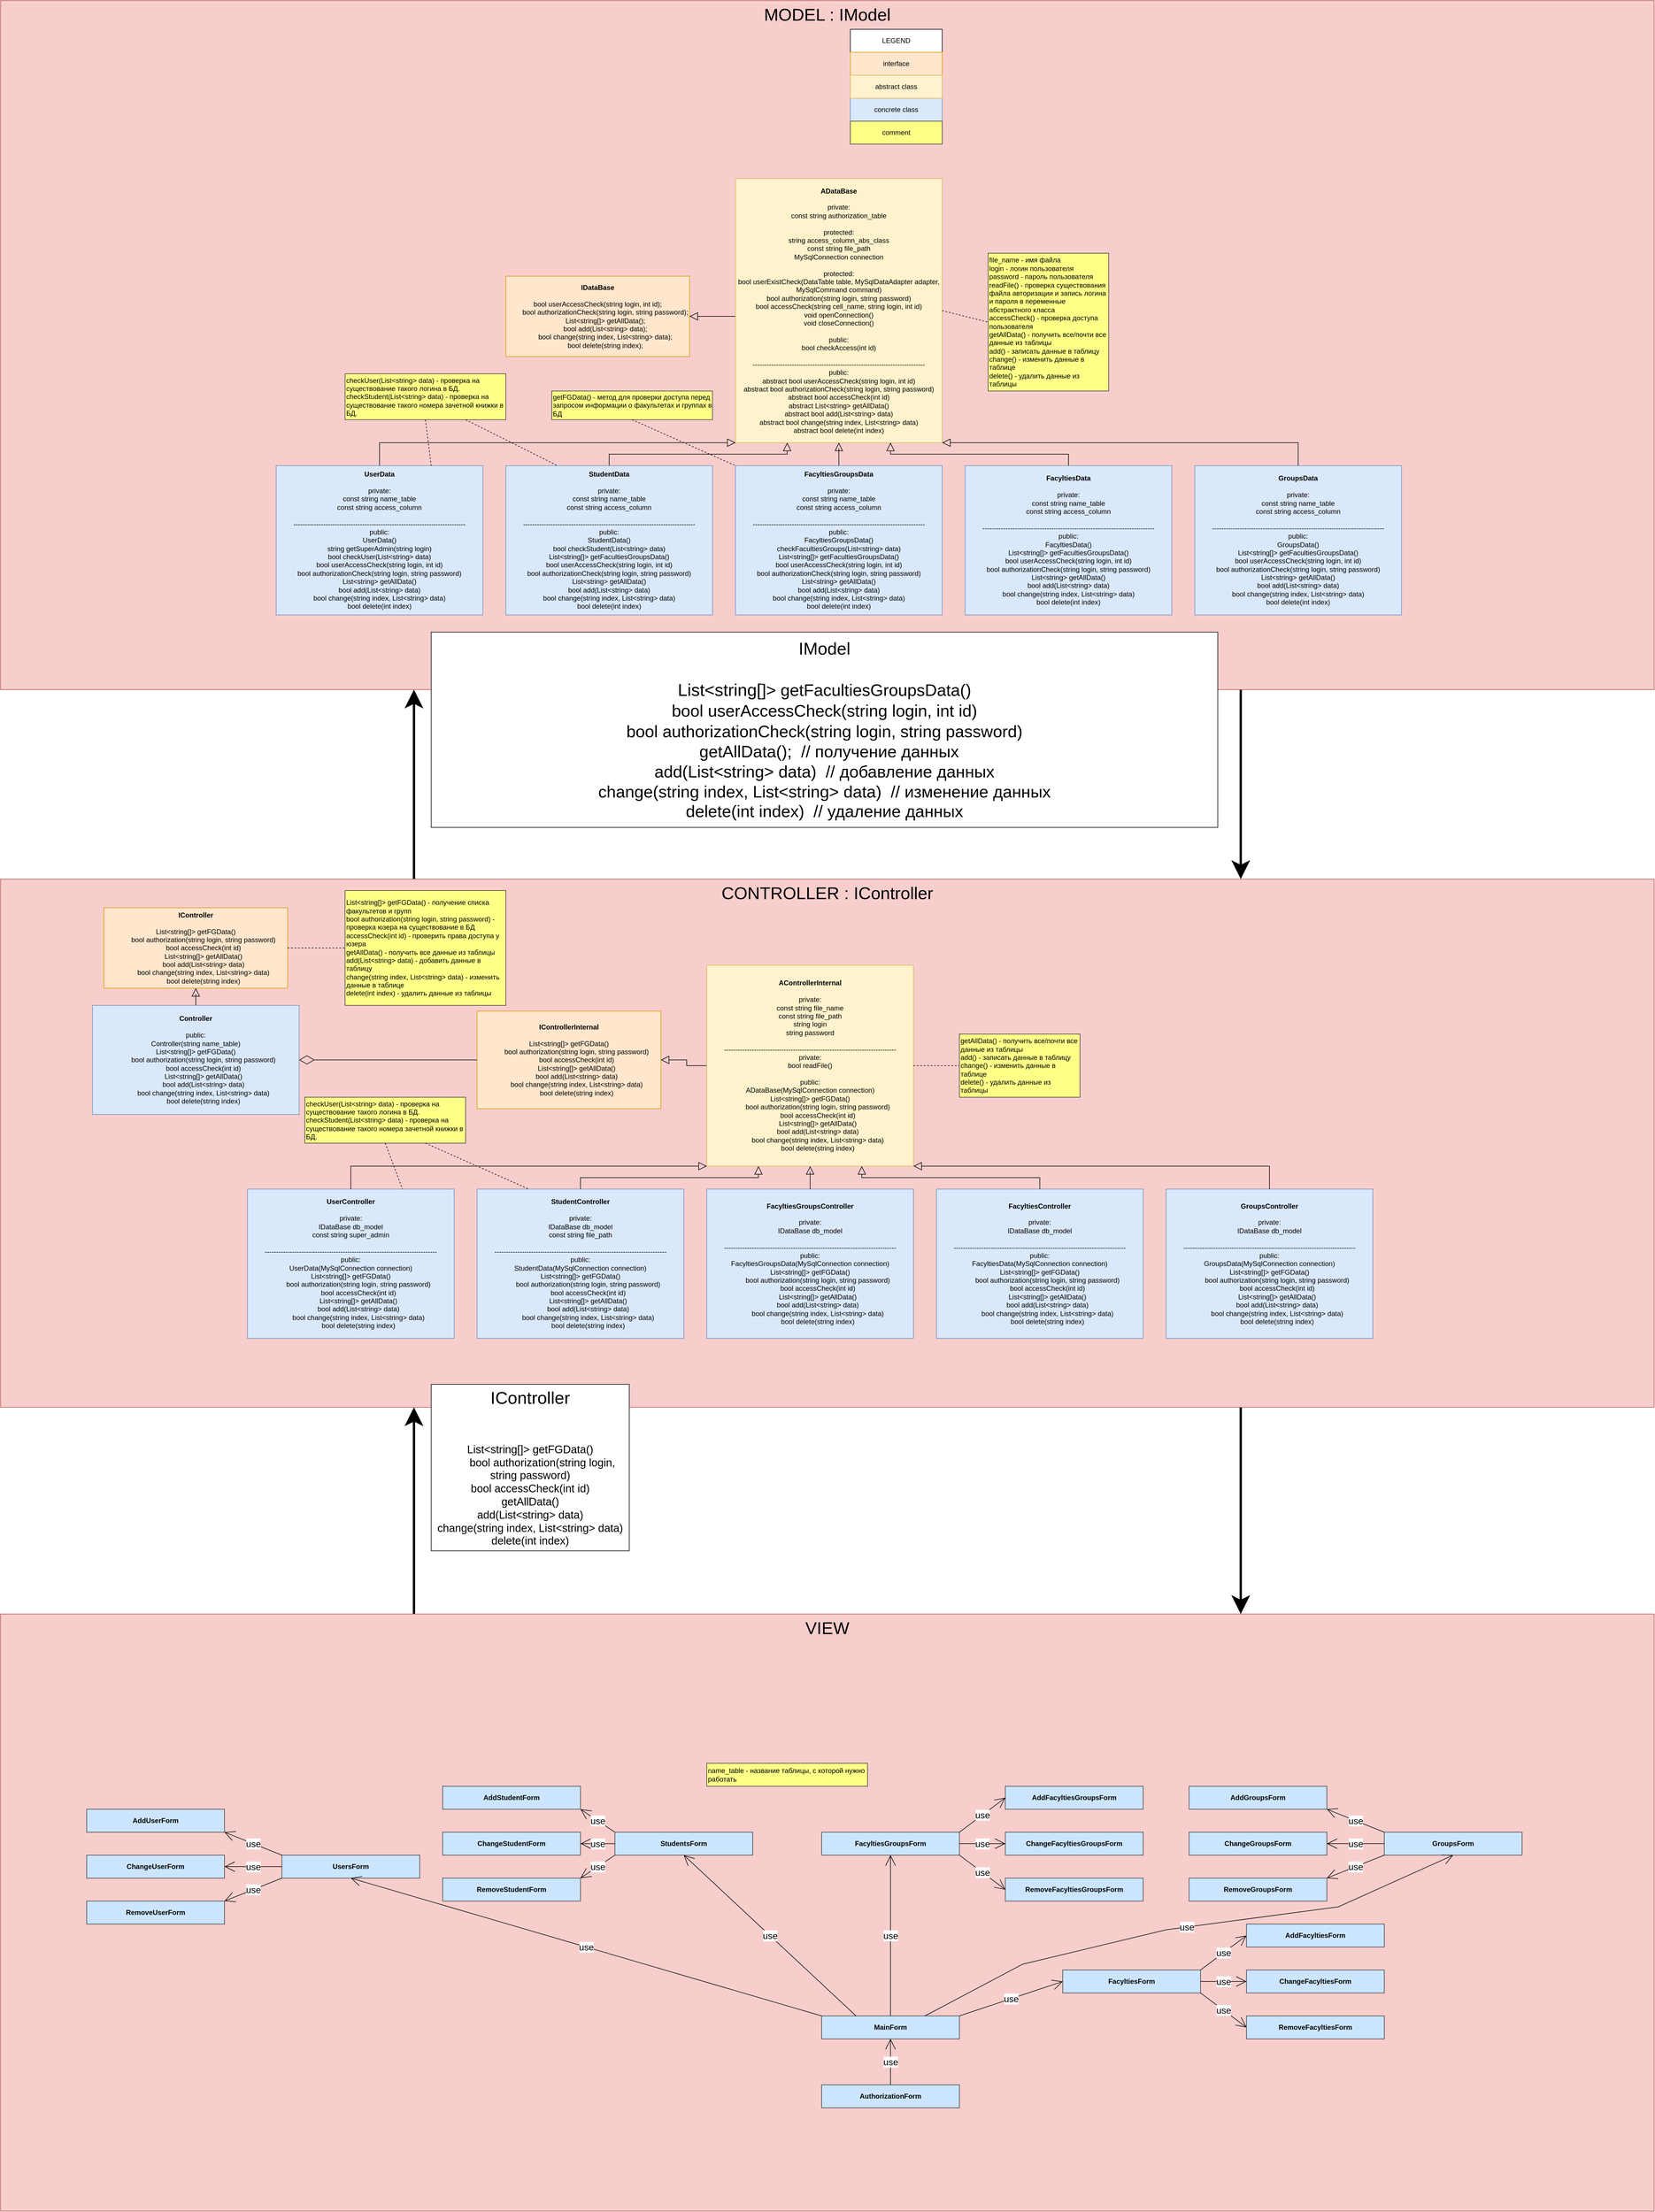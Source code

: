 <mxfile version="20.8.16" type="device"><diagram id="ocq9O8AzzAMIokA7cNoi" name="Страница 1"><mxGraphModel dx="7740" dy="5182" grid="1" gridSize="10" guides="1" tooltips="1" connect="1" arrows="1" fold="1" page="1" pageScale="1" pageWidth="827" pageHeight="1169" math="0" shadow="0"><root><mxCell id="0"/><mxCell id="1" parent="0"/><mxCell id="ER0At-6YWksPkvwWtmhH-6" style="edgeStyle=orthogonalEdgeStyle;rounded=0;orthogonalLoop=1;jettySize=auto;html=1;exitX=0.75;exitY=1;exitDx=0;exitDy=0;entryX=0.75;entryY=0;entryDx=0;entryDy=0;fontSize=30;strokeWidth=4;endSize=20;startSize=20;" parent="1" source="ER0At-6YWksPkvwWtmhH-3" target="ER0At-6YWksPkvwWtmhH-1" edge="1"><mxGeometry relative="1" as="geometry"/></mxCell><mxCell id="ER0At-6YWksPkvwWtmhH-7" value="" style="edgeStyle=orthogonalEdgeStyle;rounded=0;orthogonalLoop=1;jettySize=auto;html=1;exitX=0.25;exitY=0;exitDx=0;exitDy=0;entryX=0.25;entryY=1;entryDx=0;entryDy=0;fontSize=30;strokeWidth=4;endSize=20;startSize=20;" parent="1" source="ER0At-6YWksPkvwWtmhH-3" target="ER0At-6YWksPkvwWtmhH-2" edge="1"><mxGeometry relative="1" as="geometry"/></mxCell><mxCell id="ER0At-6YWksPkvwWtmhH-3" value="CONTROLLER : IController" style="rounded=0;whiteSpace=wrap;html=1;fillColor=#f8cecc;strokeColor=#b85450;align=center;verticalAlign=top;fontSize=30;" parent="1" vertex="1"><mxGeometry x="-680" y="1400" width="2880" height="920" as="geometry"/></mxCell><mxCell id="ER0At-6YWksPkvwWtmhH-10" style="edgeStyle=orthogonalEdgeStyle;rounded=0;orthogonalLoop=1;jettySize=auto;html=1;exitX=0.75;exitY=1;exitDx=0;exitDy=0;entryX=0.75;entryY=0;entryDx=0;entryDy=0;fontSize=30;strokeWidth=4;endSize=20;startSize=20;" parent="1" source="ER0At-6YWksPkvwWtmhH-2" target="ER0At-6YWksPkvwWtmhH-3" edge="1"><mxGeometry relative="1" as="geometry"/></mxCell><mxCell id="ER0At-6YWksPkvwWtmhH-2" value="MODEL : IModel" style="rounded=0;whiteSpace=wrap;html=1;fillColor=#f8cecc;strokeColor=#b85450;align=center;verticalAlign=top;fontSize=30;" parent="1" vertex="1"><mxGeometry x="-680" y="-130" width="2880" height="1200" as="geometry"/></mxCell><mxCell id="ER0At-6YWksPkvwWtmhH-5" style="edgeStyle=orthogonalEdgeStyle;rounded=0;orthogonalLoop=1;jettySize=auto;html=1;exitX=0.25;exitY=0;exitDx=0;exitDy=0;entryX=0.25;entryY=1;entryDx=0;entryDy=0;fontSize=30;strokeWidth=4;endSize=20;startSize=20;" parent="1" source="ER0At-6YWksPkvwWtmhH-1" target="ER0At-6YWksPkvwWtmhH-3" edge="1"><mxGeometry relative="1" as="geometry"/></mxCell><mxCell id="ER0At-6YWksPkvwWtmhH-1" value="VIEW" style="rounded=0;whiteSpace=wrap;html=1;fillColor=#f8cecc;strokeColor=#b85450;align=center;verticalAlign=top;fontSize=30;" parent="1" vertex="1"><mxGeometry x="-680" y="2680" width="2880" height="1040" as="geometry"/></mxCell><mxCell id="dLpiywQZlEZt39u8WM0D-4" value="concrete class" style="rounded=0;whiteSpace=wrap;html=1;fillColor=#dae8fc;strokeColor=#6c8ebf;" parent="1" vertex="1"><mxGeometry x="800" y="40" width="160" height="40" as="geometry"/></mxCell><mxCell id="dLpiywQZlEZt39u8WM0D-5" value="LEGEND" style="rounded=0;whiteSpace=wrap;html=1;" parent="1" vertex="1"><mxGeometry x="800" y="-80" width="160" height="40" as="geometry"/></mxCell><mxCell id="dLpiywQZlEZt39u8WM0D-6" value="comment" style="rounded=0;whiteSpace=wrap;html=1;fillColor=#ffff88;strokeColor=#36393d;" parent="1" vertex="1"><mxGeometry x="800" y="80" width="160" height="40" as="geometry"/></mxCell><mxCell id="dLpiywQZlEZt39u8WM0D-7" value="interface" style="rounded=0;whiteSpace=wrap;html=1;fillColor=#ffe6cc;strokeColor=#d79b00;" parent="1" vertex="1"><mxGeometry x="800" y="-40" width="160" height="40" as="geometry"/></mxCell><mxCell id="dLpiywQZlEZt39u8WM0D-8" value="&lt;b&gt;IDataBase&lt;/b&gt;&lt;br&gt;&lt;br style=&quot;border-color: var(--border-color);&quot;&gt;&lt;div&gt;bool userAccessCheck(string login, int id);&lt;/div&gt;&lt;div&gt;&amp;nbsp; &amp;nbsp; &amp;nbsp; &amp;nbsp; bool authorizationCheck(string login, string password);&lt;/div&gt;&lt;div&gt;&amp;nbsp; &amp;nbsp; &amp;nbsp; &amp;nbsp; List&amp;lt;string[]&amp;gt; getAllData();&lt;/div&gt;&lt;div&gt;&amp;nbsp; &amp;nbsp; &amp;nbsp; &amp;nbsp; bool add(List&amp;lt;string&amp;gt; data);&lt;/div&gt;&lt;div&gt;&amp;nbsp; &amp;nbsp; &amp;nbsp; &amp;nbsp; bool change(string index, List&amp;lt;string&amp;gt; data);&lt;/div&gt;&lt;div&gt;&amp;nbsp; &amp;nbsp; &amp;nbsp; &amp;nbsp; bool delete(string index);&lt;/div&gt;" style="rounded=0;whiteSpace=wrap;html=1;fillColor=#ffe6cc;strokeColor=#d79b00;" parent="1" vertex="1"><mxGeometry x="200" y="350" width="320" height="140" as="geometry"/></mxCell><mxCell id="dLpiywQZlEZt39u8WM0D-9" value="&lt;b&gt;UserData&lt;/b&gt;&lt;br&gt;&lt;br&gt;private:&lt;br&gt;const string name_table&lt;br&gt;const string access_column&lt;br&gt;&lt;br&gt;---------------------------------------------------------------------------&lt;br&gt;public:&lt;br&gt;UserData()&lt;br&gt;string getSuperAdmin(string login)&lt;br&gt;bool checkUser(List&amp;lt;string&amp;gt; data)&lt;br&gt;bool userAccessCheck(string login, int id)&lt;br style=&quot;border-color: var(--border-color);&quot;&gt;bool authorizationCheck(string login, string password)&lt;br style=&quot;border-color: var(--border-color);&quot;&gt;List&amp;lt;string&amp;gt; getAllData()&lt;br style=&quot;border-color: var(--border-color);&quot;&gt;bool add(List&amp;lt;string&amp;gt; data)&lt;br style=&quot;border-color: var(--border-color);&quot;&gt;bool change(string index, List&amp;lt;string&amp;gt; data)&lt;br style=&quot;border-color: var(--border-color);&quot;&gt;bool delete(int index)" style="rounded=0;whiteSpace=wrap;html=1;fillColor=#dae8fc;strokeColor=#6c8ebf;" parent="1" vertex="1"><mxGeometry x="-200" y="680" width="360" height="260" as="geometry"/></mxCell><mxCell id="dLpiywQZlEZt39u8WM0D-29" style="edgeStyle=orthogonalEdgeStyle;rounded=0;orthogonalLoop=1;jettySize=auto;html=1;entryX=1;entryY=0.5;entryDx=0;entryDy=0;strokeWidth=1;endArrow=block;endFill=0;endSize=12;" parent="1" source="dLpiywQZlEZt39u8WM0D-16" target="dLpiywQZlEZt39u8WM0D-8" edge="1"><mxGeometry relative="1" as="geometry"><Array as="points"><mxPoint x="560" y="420"/><mxPoint x="560" y="420"/></Array></mxGeometry></mxCell><mxCell id="dLpiywQZlEZt39u8WM0D-16" value="&lt;b&gt;ADataBase&lt;/b&gt;&lt;br style=&quot;border-color: var(--border-color);&quot;&gt;&lt;br&gt;private:&lt;br&gt;const string authorization_table&lt;br&gt;&lt;br style=&quot;border-color: var(--border-color);&quot;&gt;protected:&lt;br style=&quot;border-color: var(--border-color);&quot;&gt;string access_column_abs_class&lt;br&gt;const string file_path&lt;br style=&quot;border-color: var(--border-color);&quot;&gt;MySqlConnection connection&lt;br style=&quot;border-color: var(--border-color);&quot;&gt;&lt;br style=&quot;border-color: var(--border-color);&quot;&gt;protected:&lt;br&gt;bool userExistCheck(DataTable table, MySqlDataAdapter adapter, MySqlCommand command)&lt;br style=&quot;border-color: var(--border-color);&quot;&gt;bool authorization(string login, string password)&lt;br style=&quot;border-color: var(--border-color);&quot;&gt;bool accessCheck(string cell_name, string login, int id)&lt;br style=&quot;border-color: var(--border-color);&quot;&gt;void openConnection()&lt;br style=&quot;border-color: var(--border-color);&quot;&gt;void closeConnection()&lt;br&gt;&lt;br&gt;public:&lt;br style=&quot;border-color: var(--border-color);&quot;&gt;bool checkAccess(int id)&lt;br&gt;&lt;br&gt;---------------------------------------------------------------------------&lt;br&gt;public:&lt;br&gt;abstract bool userAccessCheck(string login, int id)&lt;br&gt;abstract bool authorizationCheck(string login, string password)&lt;br&gt;abstract&amp;nbsp;bool accessCheck(int id)&lt;br style=&quot;border-color: var(--border-color);&quot;&gt;abstract List&amp;lt;string&amp;gt; getAllData()&lt;br&gt;abstract&amp;nbsp;bool add(List&amp;lt;string&amp;gt; data)&lt;br style=&quot;border-color: var(--border-color);&quot;&gt;abstract&amp;nbsp;bool change(string index, List&amp;lt;string&amp;gt; data)&lt;br style=&quot;border-color: var(--border-color);&quot;&gt;abstract&amp;nbsp;bool delete(int index)" style="rounded=0;whiteSpace=wrap;html=1;fillColor=#fff2cc;strokeColor=#d6b656;" parent="1" vertex="1"><mxGeometry x="600" y="180" width="360" height="460" as="geometry"/></mxCell><mxCell id="dLpiywQZlEZt39u8WM0D-23" style="edgeStyle=orthogonalEdgeStyle;rounded=0;orthogonalLoop=1;jettySize=auto;html=1;entryX=0.25;entryY=1;entryDx=0;entryDy=0;strokeWidth=1;endArrow=block;endFill=0;endSize=12;" parent="1" source="dLpiywQZlEZt39u8WM0D-18" target="dLpiywQZlEZt39u8WM0D-16" edge="1"><mxGeometry relative="1" as="geometry"><Array as="points"><mxPoint x="380" y="660"/><mxPoint x="690" y="660"/></Array></mxGeometry></mxCell><mxCell id="dLpiywQZlEZt39u8WM0D-18" value="&lt;b&gt;StudentData&lt;/b&gt;&lt;br&gt;&lt;br&gt;private:&lt;br&gt;const&amp;nbsp;string name_table&lt;br&gt;const string access_column&lt;br&gt;&lt;br&gt;---------------------------------------------------------------------------&lt;br&gt;public:&lt;br&gt;StudentData()&lt;br&gt;bool checkStudent(List&amp;lt;string&amp;gt; data)&lt;br&gt;List&amp;lt;string[]&amp;gt; getFacultiesGroupsData()&lt;br&gt;bool userAccessCheck(string login, int id)&lt;br style=&quot;border-color: var(--border-color);&quot;&gt;bool authorizationCheck(string login, string password)&lt;br style=&quot;border-color: var(--border-color);&quot;&gt;List&amp;lt;string&amp;gt; getAllData()&lt;br style=&quot;border-color: var(--border-color);&quot;&gt;bool add(List&amp;lt;string&amp;gt; data)&lt;br style=&quot;border-color: var(--border-color);&quot;&gt;bool change(string index, List&amp;lt;string&amp;gt; data)&lt;br style=&quot;border-color: var(--border-color);&quot;&gt;bool delete(int index)" style="rounded=0;whiteSpace=wrap;html=1;fillColor=#dae8fc;strokeColor=#6c8ebf;" parent="1" vertex="1"><mxGeometry x="200" y="680" width="360" height="260" as="geometry"/></mxCell><mxCell id="dLpiywQZlEZt39u8WM0D-22" value="abstract class" style="rounded=0;whiteSpace=wrap;html=1;fillColor=#fff2cc;strokeColor=#d6b656;" parent="1" vertex="1"><mxGeometry x="800" width="160" height="40" as="geometry"/></mxCell><mxCell id="dLpiywQZlEZt39u8WM0D-24" value="&lt;b&gt;FacyltiesGroupsData&lt;/b&gt;&lt;br&gt;&lt;br&gt;private:&lt;br&gt;const&amp;nbsp;string name_table&lt;br&gt;const string access_column&lt;br&gt;&lt;br&gt;---------------------------------------------------------------------------&lt;br&gt;public:&lt;br&gt;&lt;span style=&quot;border-color: var(--border-color);&quot;&gt;FacyltiesGroups&lt;/span&gt;Data()&lt;br&gt;checkFacultiesGroups(List&amp;lt;string&amp;gt; data)&lt;br style=&quot;border-color: var(--border-color);&quot;&gt;List&amp;lt;string[]&amp;gt; getFacultiesGroupsData()&lt;br style=&quot;border-color: var(--border-color);&quot;&gt;bool userAccessCheck(string login, int id)&lt;br style=&quot;border-color: var(--border-color);&quot;&gt;bool authorizationCheck(string login, string password)&lt;br style=&quot;border-color: var(--border-color);&quot;&gt;List&amp;lt;string&amp;gt; getAllData()&lt;br style=&quot;border-color: var(--border-color);&quot;&gt;bool add(List&amp;lt;string&amp;gt; data)&lt;br style=&quot;border-color: var(--border-color);&quot;&gt;bool change(string index, List&amp;lt;string&amp;gt; data)&lt;br style=&quot;border-color: var(--border-color);&quot;&gt;bool delete(int index)" style="rounded=0;whiteSpace=wrap;html=1;fillColor=#dae8fc;strokeColor=#6c8ebf;" parent="1" vertex="1"><mxGeometry x="600" y="680" width="360" height="260" as="geometry"/></mxCell><mxCell id="dLpiywQZlEZt39u8WM0D-34" value="file_name - имя файла&lt;br&gt;login - логин пользователя&lt;br&gt;password - пароль пользователя&lt;br&gt;readFile() - проверка существования файла авторизации и запись логина и пароля в переменные абстрактного класса&lt;br&gt;accessCheck() - проверка доступа пользователя&lt;br&gt;getAllData() - получить все/почти все данные из таблицы&lt;br&gt;add() - записать данные в таблицу&lt;br&gt;change() - изменить данные в таблице&lt;br&gt;delete() - удалить данные из таблицы" style="rounded=0;whiteSpace=wrap;html=1;fillColor=#ffff88;strokeColor=#36393d;align=left;" parent="1" vertex="1"><mxGeometry x="1040" y="310" width="210" height="240" as="geometry"/></mxCell><mxCell id="dLpiywQZlEZt39u8WM0D-38" value="" style="endArrow=none;dashed=1;html=1;rounded=0;strokeWidth=1;endSize=12;entryX=0;entryY=0.5;entryDx=0;entryDy=0;exitX=1;exitY=0.5;exitDx=0;exitDy=0;" parent="1" source="dLpiywQZlEZt39u8WM0D-16" target="dLpiywQZlEZt39u8WM0D-34" edge="1"><mxGeometry width="50" height="50" relative="1" as="geometry"><mxPoint x="690" y="340" as="sourcePoint"/><mxPoint x="740" y="290" as="targetPoint"/></mxGeometry></mxCell><mxCell id="dLpiywQZlEZt39u8WM0D-39" value="&lt;span style=&quot;text-align: center;&quot;&gt;name_table - название таблицы, с которой нужно работать&lt;/span&gt;" style="rounded=0;whiteSpace=wrap;html=1;fillColor=#ffff88;strokeColor=#36393d;align=left;" parent="1" vertex="1"><mxGeometry x="550" y="2940" width="280" height="40" as="geometry"/></mxCell><mxCell id="dLpiywQZlEZt39u8WM0D-43" value="&lt;b&gt;AuthorizationForm&lt;/b&gt;" style="rounded=0;whiteSpace=wrap;html=1;fillColor=#cce5ff;strokeColor=#36393d;" parent="1" vertex="1"><mxGeometry x="750" y="3500" width="240" height="40" as="geometry"/></mxCell><mxCell id="dLpiywQZlEZt39u8WM0D-44" value="&lt;b&gt;StudentsForm&lt;/b&gt;" style="rounded=0;whiteSpace=wrap;html=1;fillColor=#cce5ff;strokeColor=#36393d;" parent="1" vertex="1"><mxGeometry x="390" y="3060" width="240" height="40" as="geometry"/></mxCell><mxCell id="dLpiywQZlEZt39u8WM0D-45" value="&lt;b&gt;AddStudentForm&lt;/b&gt;" style="rounded=0;whiteSpace=wrap;html=1;fillColor=#cce5ff;strokeColor=#36393d;" parent="1" vertex="1"><mxGeometry x="90" y="2980" width="240" height="40" as="geometry"/></mxCell><mxCell id="dLpiywQZlEZt39u8WM0D-46" value="&lt;b&gt;ChangeStudentForm&lt;/b&gt;" style="rounded=0;whiteSpace=wrap;html=1;fillColor=#cce5ff;strokeColor=#36393d;" parent="1" vertex="1"><mxGeometry x="90" y="3060" width="240" height="40" as="geometry"/></mxCell><mxCell id="dLpiywQZlEZt39u8WM0D-47" value="&lt;b&gt;RemoveStudentForm&lt;/b&gt;" style="rounded=0;whiteSpace=wrap;html=1;fillColor=#cce5ff;strokeColor=#36393d;" parent="1" vertex="1"><mxGeometry x="90" y="3140" width="240" height="40" as="geometry"/></mxCell><mxCell id="dLpiywQZlEZt39u8WM0D-56" value="&lt;b&gt;AddUserForm&lt;/b&gt;" style="rounded=0;whiteSpace=wrap;html=1;fillColor=#cce5ff;strokeColor=#36393d;" parent="1" vertex="1"><mxGeometry x="-530" y="3020" width="240" height="40" as="geometry"/></mxCell><mxCell id="dLpiywQZlEZt39u8WM0D-57" value="&lt;b&gt;ChangeUserForm&lt;/b&gt;" style="rounded=0;whiteSpace=wrap;html=1;fillColor=#cce5ff;strokeColor=#36393d;" parent="1" vertex="1"><mxGeometry x="-530" y="3100" width="240" height="40" as="geometry"/></mxCell><mxCell id="dLpiywQZlEZt39u8WM0D-58" value="&lt;b&gt;RemoveUserForm&lt;/b&gt;" style="rounded=0;whiteSpace=wrap;html=1;fillColor=#cce5ff;strokeColor=#36393d;" parent="1" vertex="1"><mxGeometry x="-530" y="3180" width="240" height="40" as="geometry"/></mxCell><mxCell id="dLpiywQZlEZt39u8WM0D-63" value="&lt;b&gt;AddFacyltiesGroupsForm&lt;/b&gt;" style="rounded=0;whiteSpace=wrap;html=1;fillColor=#cce5ff;strokeColor=#36393d;" parent="1" vertex="1"><mxGeometry x="1070" y="2980" width="240" height="40" as="geometry"/></mxCell><mxCell id="dLpiywQZlEZt39u8WM0D-64" value="&lt;b&gt;Change&lt;/b&gt;&lt;b style=&quot;border-color: var(--border-color);&quot;&gt;FacyltiesGroups&lt;/b&gt;&lt;b&gt;Form&lt;/b&gt;" style="rounded=0;whiteSpace=wrap;html=1;fillColor=#cce5ff;strokeColor=#36393d;" parent="1" vertex="1"><mxGeometry x="1070" y="3060" width="240" height="40" as="geometry"/></mxCell><mxCell id="dLpiywQZlEZt39u8WM0D-65" value="&lt;b&gt;Remove&lt;/b&gt;&lt;b style=&quot;border-color: var(--border-color);&quot;&gt;FacyltiesGroups&lt;/b&gt;&lt;b&gt;Form&lt;/b&gt;" style="rounded=0;whiteSpace=wrap;html=1;fillColor=#cce5ff;strokeColor=#36393d;" parent="1" vertex="1"><mxGeometry x="1070" y="3140" width="240" height="40" as="geometry"/></mxCell><mxCell id="Pfg1LIZ_p-JK7DMf9TVl-15" value="use" style="endArrow=open;endSize=16;endFill=0;html=1;rounded=0;exitX=0.5;exitY=0;exitDx=0;exitDy=0;entryX=0.5;entryY=1;entryDx=0;entryDy=0;fontSize=16;" parent="1" source="dLpiywQZlEZt39u8WM0D-43" target="rGvCEnaaATVUjTItlmBt-1" edge="1"><mxGeometry width="160" relative="1" as="geometry"><mxPoint x="190" y="2790" as="sourcePoint"/><mxPoint x="350" y="2790" as="targetPoint"/></mxGeometry></mxCell><mxCell id="Pfg1LIZ_p-JK7DMf9TVl-22" value="use" style="endArrow=open;endSize=16;endFill=0;html=1;rounded=0;entryX=1;entryY=0.5;entryDx=0;entryDy=0;fontSize=16;exitX=0;exitY=0.5;exitDx=0;exitDy=0;" parent="1" source="dLpiywQZlEZt39u8WM0D-44" target="dLpiywQZlEZt39u8WM0D-46" edge="1"><mxGeometry width="160" relative="1" as="geometry"><mxPoint x="350" y="3060" as="sourcePoint"/><mxPoint x="230" y="2810" as="targetPoint"/></mxGeometry></mxCell><mxCell id="Pfg1LIZ_p-JK7DMf9TVl-24" value="use" style="endArrow=open;endSize=16;endFill=0;html=1;rounded=0;entryX=1;entryY=0;entryDx=0;entryDy=0;fontSize=16;exitX=0;exitY=1;exitDx=0;exitDy=0;" parent="1" source="dLpiywQZlEZt39u8WM0D-44" target="dLpiywQZlEZt39u8WM0D-47" edge="1"><mxGeometry width="160" relative="1" as="geometry"><mxPoint x="400" y="3140" as="sourcePoint"/><mxPoint x="700" y="2790" as="targetPoint"/></mxGeometry></mxCell><mxCell id="4uRdyTs5se6w1f8D1EsU-1" value="&lt;b&gt;UsersForm&lt;/b&gt;" style="rounded=0;whiteSpace=wrap;html=1;fillColor=#cce5ff;strokeColor=#36393d;" parent="1" vertex="1"><mxGeometry x="-190" y="3100" width="240" height="40" as="geometry"/></mxCell><mxCell id="rGvCEnaaATVUjTItlmBt-1" value="&lt;b&gt;MainForm&lt;/b&gt;" style="rounded=0;whiteSpace=wrap;html=1;fillColor=#cce5ff;strokeColor=#36393d;" parent="1" vertex="1"><mxGeometry x="750" y="3380" width="240" height="40" as="geometry"/></mxCell><mxCell id="rGvCEnaaATVUjTItlmBt-2" value="use" style="endArrow=open;endSize=16;endFill=0;html=1;rounded=0;fontSize=16;entryX=1;entryY=1;entryDx=0;entryDy=0;exitX=0;exitY=0;exitDx=0;exitDy=0;" parent="1" source="dLpiywQZlEZt39u8WM0D-44" target="dLpiywQZlEZt39u8WM0D-45" edge="1"><mxGeometry width="160" relative="1" as="geometry"><mxPoint x="420" y="2990" as="sourcePoint"/><mxPoint x="340" y="2810" as="targetPoint"/></mxGeometry></mxCell><mxCell id="rGvCEnaaATVUjTItlmBt-3" value="use" style="endArrow=open;endSize=16;endFill=0;html=1;rounded=0;exitX=0.25;exitY=0;exitDx=0;exitDy=0;entryX=0.5;entryY=1;entryDx=0;entryDy=0;fontSize=16;" parent="1" source="rGvCEnaaATVUjTItlmBt-1" target="dLpiywQZlEZt39u8WM0D-44" edge="1"><mxGeometry width="160" relative="1" as="geometry"><mxPoint x="820" y="3230" as="sourcePoint"/><mxPoint x="820" y="3110" as="targetPoint"/><mxPoint as="offset"/></mxGeometry></mxCell><mxCell id="rGvCEnaaATVUjTItlmBt-8" value="&lt;b&gt;FacyltiesGroupsForm&lt;/b&gt;" style="rounded=0;whiteSpace=wrap;html=1;fillColor=#cce5ff;strokeColor=#36393d;" parent="1" vertex="1"><mxGeometry x="750" y="3060" width="240" height="40" as="geometry"/></mxCell><mxCell id="rGvCEnaaATVUjTItlmBt-9" value="use" style="endArrow=open;endSize=16;endFill=0;html=1;rounded=0;exitX=1;exitY=1;exitDx=0;exitDy=0;fontSize=16;entryX=0;entryY=0.5;entryDx=0;entryDy=0;" parent="1" source="rGvCEnaaATVUjTItlmBt-8" target="dLpiywQZlEZt39u8WM0D-65" edge="1"><mxGeometry width="160" relative="1" as="geometry"><mxPoint x="780" y="3150" as="sourcePoint"/><mxPoint x="1040" y="3110" as="targetPoint"/></mxGeometry></mxCell><mxCell id="rGvCEnaaATVUjTItlmBt-10" value="use" style="endArrow=open;endSize=16;endFill=0;html=1;rounded=0;exitX=1;exitY=0.5;exitDx=0;exitDy=0;fontSize=16;entryX=0;entryY=0.5;entryDx=0;entryDy=0;" parent="1" source="rGvCEnaaATVUjTItlmBt-8" target="dLpiywQZlEZt39u8WM0D-64" edge="1"><mxGeometry width="160" relative="1" as="geometry"><mxPoint x="790" y="3160" as="sourcePoint"/><mxPoint x="1030" y="3050" as="targetPoint"/></mxGeometry></mxCell><mxCell id="rGvCEnaaATVUjTItlmBt-11" value="use" style="endArrow=open;endSize=16;endFill=0;html=1;rounded=0;exitX=1;exitY=0;exitDx=0;exitDy=0;fontSize=16;entryX=0;entryY=0.5;entryDx=0;entryDy=0;" parent="1" source="rGvCEnaaATVUjTItlmBt-8" target="dLpiywQZlEZt39u8WM0D-63" edge="1"><mxGeometry width="160" relative="1" as="geometry"><mxPoint x="800" y="3170" as="sourcePoint"/><mxPoint x="980" y="3000" as="targetPoint"/></mxGeometry></mxCell><mxCell id="rGvCEnaaATVUjTItlmBt-14" value="use" style="endArrow=open;endSize=16;endFill=0;html=1;rounded=0;exitX=0;exitY=0;exitDx=0;exitDy=0;entryX=0.5;entryY=1;entryDx=0;entryDy=0;fontSize=16;" parent="1" source="rGvCEnaaATVUjTItlmBt-1" target="4uRdyTs5se6w1f8D1EsU-1" edge="1"><mxGeometry width="160" relative="1" as="geometry"><mxPoint x="880" y="3390" as="sourcePoint"/><mxPoint x="880" y="3110" as="targetPoint"/></mxGeometry></mxCell><mxCell id="rGvCEnaaATVUjTItlmBt-15" value="use" style="endArrow=open;endSize=16;endFill=0;html=1;rounded=0;fontSize=16;entryX=1;entryY=1;entryDx=0;entryDy=0;exitX=0;exitY=0;exitDx=0;exitDy=0;" parent="1" source="4uRdyTs5se6w1f8D1EsU-1" target="dLpiywQZlEZt39u8WM0D-56" edge="1"><mxGeometry width="160" relative="1" as="geometry"><mxPoint x="-220" y="3040" as="sourcePoint"/><mxPoint x="100" y="2810" as="targetPoint"/></mxGeometry></mxCell><mxCell id="rGvCEnaaATVUjTItlmBt-16" value="use" style="endArrow=open;endSize=16;endFill=0;html=1;rounded=0;fontSize=16;entryX=1;entryY=0.5;entryDx=0;entryDy=0;exitX=0;exitY=0.5;exitDx=0;exitDy=0;" parent="1" source="4uRdyTs5se6w1f8D1EsU-1" target="dLpiywQZlEZt39u8WM0D-57" edge="1"><mxGeometry width="160" relative="1" as="geometry"><mxPoint x="-250" y="3100" as="sourcePoint"/><mxPoint x="110" y="2820" as="targetPoint"/></mxGeometry></mxCell><mxCell id="rGvCEnaaATVUjTItlmBt-17" value="use" style="endArrow=open;endSize=16;endFill=0;html=1;rounded=0;fontSize=16;entryX=1;entryY=0;entryDx=0;entryDy=0;exitX=0;exitY=1;exitDx=0;exitDy=0;" parent="1" source="4uRdyTs5se6w1f8D1EsU-1" target="dLpiywQZlEZt39u8WM0D-58" edge="1"><mxGeometry width="160" relative="1" as="geometry"><mxPoint x="-200" y="3180" as="sourcePoint"/><mxPoint x="120" y="2830" as="targetPoint"/></mxGeometry></mxCell><mxCell id="osTgi7u16QbhaeQsvBvb-1" value="&lt;b&gt;FacyltiesData&lt;/b&gt;&lt;br&gt;&lt;br&gt;private:&lt;br&gt;const&amp;nbsp;string name_table&lt;br&gt;const string access_column&lt;br&gt;&lt;br&gt;---------------------------------------------------------------------------&lt;br&gt;public:&lt;br&gt;&lt;span style=&quot;border-color: var(--border-color);&quot;&gt;Facylties&lt;/span&gt;Data()&lt;br style=&quot;border-color: var(--border-color);&quot;&gt;List&amp;lt;string[]&amp;gt; getFacultiesGroupsData()&lt;br style=&quot;border-color: var(--border-color);&quot;&gt;bool userAccessCheck(string login, int id)&lt;br style=&quot;border-color: var(--border-color);&quot;&gt;bool authorizationCheck(string login, string password)&lt;br style=&quot;border-color: var(--border-color);&quot;&gt;List&amp;lt;string&amp;gt; getAllData()&lt;br style=&quot;border-color: var(--border-color);&quot;&gt;bool add(List&amp;lt;string&amp;gt; data)&lt;br style=&quot;border-color: var(--border-color);&quot;&gt;bool change(string index, List&amp;lt;string&amp;gt; data)&lt;br style=&quot;border-color: var(--border-color);&quot;&gt;bool delete(int index)" style="rounded=0;whiteSpace=wrap;html=1;fillColor=#dae8fc;strokeColor=#6c8ebf;" parent="1" vertex="1"><mxGeometry x="1000" y="680" width="360" height="260" as="geometry"/></mxCell><mxCell id="osTgi7u16QbhaeQsvBvb-2" value="&lt;b&gt;GroupsData&lt;/b&gt;&lt;br&gt;&lt;br&gt;private:&lt;br&gt;const&amp;nbsp;string name_table&lt;br&gt;const string access_column&lt;br&gt;&lt;br&gt;---------------------------------------------------------------------------&lt;br&gt;public:&lt;br&gt;&lt;span style=&quot;border-color: var(--border-color);&quot;&gt;Groups&lt;/span&gt;Data()&lt;br&gt;List&amp;lt;string[]&amp;gt; getFacultiesGroupsData()&lt;br style=&quot;border-color: var(--border-color);&quot;&gt;bool userAccessCheck(string login, int id)&lt;br style=&quot;border-color: var(--border-color);&quot;&gt;bool authorizationCheck(string login, string password)&lt;br style=&quot;border-color: var(--border-color);&quot;&gt;List&amp;lt;string&amp;gt; getAllData()&lt;br style=&quot;border-color: var(--border-color);&quot;&gt;bool add(List&amp;lt;string&amp;gt; data)&lt;br style=&quot;border-color: var(--border-color);&quot;&gt;bool change(string index, List&amp;lt;string&amp;gt; data)&lt;br style=&quot;border-color: var(--border-color);&quot;&gt;bool delete(int index)" style="rounded=0;whiteSpace=wrap;html=1;fillColor=#dae8fc;strokeColor=#6c8ebf;" parent="1" vertex="1"><mxGeometry x="1400" y="680" width="360" height="260" as="geometry"/></mxCell><mxCell id="osTgi7u16QbhaeQsvBvb-4" style="edgeStyle=orthogonalEdgeStyle;rounded=0;orthogonalLoop=1;jettySize=auto;html=1;strokeWidth=1;endArrow=block;endFill=0;endSize=12;exitX=0.5;exitY=0;exitDx=0;exitDy=0;entryX=0;entryY=1;entryDx=0;entryDy=0;" parent="1" source="dLpiywQZlEZt39u8WM0D-9" target="dLpiywQZlEZt39u8WM0D-16" edge="1"><mxGeometry relative="1" as="geometry"><mxPoint y="640" as="sourcePoint"/><mxPoint x="700" y="670" as="targetPoint"/><Array as="points"><mxPoint x="-20" y="640"/></Array></mxGeometry></mxCell><mxCell id="osTgi7u16QbhaeQsvBvb-7" style="edgeStyle=orthogonalEdgeStyle;rounded=0;orthogonalLoop=1;jettySize=auto;html=1;entryX=0.5;entryY=1;entryDx=0;entryDy=0;strokeWidth=1;endArrow=block;endFill=0;endSize=12;exitX=0.5;exitY=0;exitDx=0;exitDy=0;" parent="1" source="dLpiywQZlEZt39u8WM0D-24" target="dLpiywQZlEZt39u8WM0D-16" edge="1"><mxGeometry relative="1" as="geometry"><Array as="points"><mxPoint x="780" y="650"/><mxPoint x="780" y="650"/></Array><mxPoint x="823.88" y="669.6" as="sourcePoint"/><mxPoint x="920.0" y="630.0" as="targetPoint"/></mxGeometry></mxCell><mxCell id="osTgi7u16QbhaeQsvBvb-9" value="use" style="endArrow=open;endSize=16;endFill=0;html=1;rounded=0;exitX=0.5;exitY=0;exitDx=0;exitDy=0;entryX=0.5;entryY=1;entryDx=0;entryDy=0;fontSize=16;" parent="1" source="rGvCEnaaATVUjTItlmBt-1" target="rGvCEnaaATVUjTItlmBt-8" edge="1"><mxGeometry width="160" relative="1" as="geometry"><mxPoint x="1150" y="3410" as="sourcePoint"/><mxPoint x="910" y="3090" as="targetPoint"/><mxPoint as="offset"/></mxGeometry></mxCell><mxCell id="osTgi7u16QbhaeQsvBvb-12" value="&lt;b&gt;AddFacyltiesForm&lt;/b&gt;" style="rounded=0;whiteSpace=wrap;html=1;fillColor=#cce5ff;strokeColor=#36393d;" parent="1" vertex="1"><mxGeometry x="1490" y="3220" width="240" height="40" as="geometry"/></mxCell><mxCell id="osTgi7u16QbhaeQsvBvb-13" value="&lt;b&gt;Change&lt;/b&gt;&lt;b style=&quot;border-color: var(--border-color);&quot;&gt;Facylties&lt;/b&gt;&lt;b&gt;Form&lt;/b&gt;" style="rounded=0;whiteSpace=wrap;html=1;fillColor=#cce5ff;strokeColor=#36393d;" parent="1" vertex="1"><mxGeometry x="1490" y="3300" width="240" height="40" as="geometry"/></mxCell><mxCell id="osTgi7u16QbhaeQsvBvb-14" value="&lt;b&gt;Remove&lt;/b&gt;&lt;b style=&quot;border-color: var(--border-color);&quot;&gt;Facylties&lt;/b&gt;&lt;b&gt;Form&lt;/b&gt;" style="rounded=0;whiteSpace=wrap;html=1;fillColor=#cce5ff;strokeColor=#36393d;" parent="1" vertex="1"><mxGeometry x="1490" y="3380" width="240" height="40" as="geometry"/></mxCell><mxCell id="osTgi7u16QbhaeQsvBvb-15" value="&lt;b&gt;FacyltiesForm&lt;/b&gt;" style="rounded=0;whiteSpace=wrap;html=1;fillColor=#cce5ff;strokeColor=#36393d;" parent="1" vertex="1"><mxGeometry x="1170" y="3300" width="240" height="40" as="geometry"/></mxCell><mxCell id="osTgi7u16QbhaeQsvBvb-16" value="use" style="endArrow=open;endSize=16;endFill=0;html=1;rounded=0;exitX=1;exitY=1;exitDx=0;exitDy=0;fontSize=16;entryX=0;entryY=0.5;entryDx=0;entryDy=0;" parent="1" source="osTgi7u16QbhaeQsvBvb-15" target="osTgi7u16QbhaeQsvBvb-14" edge="1"><mxGeometry width="160" relative="1" as="geometry"><mxPoint x="1200" y="3390" as="sourcePoint"/><mxPoint x="1390" y="3380" as="targetPoint"/></mxGeometry></mxCell><mxCell id="osTgi7u16QbhaeQsvBvb-17" value="use" style="endArrow=open;endSize=16;endFill=0;html=1;rounded=0;exitX=1;exitY=0.5;exitDx=0;exitDy=0;fontSize=16;entryX=0;entryY=0.5;entryDx=0;entryDy=0;" parent="1" source="osTgi7u16QbhaeQsvBvb-15" target="osTgi7u16QbhaeQsvBvb-13" edge="1"><mxGeometry width="160" relative="1" as="geometry"><mxPoint x="1210" y="3400" as="sourcePoint"/><mxPoint x="1460" y="3280" as="targetPoint"/></mxGeometry></mxCell><mxCell id="osTgi7u16QbhaeQsvBvb-18" value="use" style="endArrow=open;endSize=16;endFill=0;html=1;rounded=0;exitX=1;exitY=0;exitDx=0;exitDy=0;fontSize=16;entryX=0;entryY=0.5;entryDx=0;entryDy=0;" parent="1" source="osTgi7u16QbhaeQsvBvb-15" target="osTgi7u16QbhaeQsvBvb-12" edge="1"><mxGeometry width="160" relative="1" as="geometry"><mxPoint x="1220" y="3410" as="sourcePoint"/><mxPoint x="1390" y="3270" as="targetPoint"/></mxGeometry></mxCell><mxCell id="osTgi7u16QbhaeQsvBvb-19" value="use" style="endArrow=open;endSize=16;endFill=0;html=1;rounded=0;exitX=1;exitY=0;exitDx=0;exitDy=0;entryX=0;entryY=0.5;entryDx=0;entryDy=0;fontSize=16;" parent="1" source="rGvCEnaaATVUjTItlmBt-1" target="osTgi7u16QbhaeQsvBvb-15" edge="1"><mxGeometry width="160" relative="1" as="geometry"><mxPoint x="940" y="3390" as="sourcePoint"/><mxPoint x="880" y="3110" as="targetPoint"/><mxPoint as="offset"/></mxGeometry></mxCell><mxCell id="osTgi7u16QbhaeQsvBvb-22" value="&lt;b&gt;AddGroupsForm&lt;/b&gt;" style="rounded=0;whiteSpace=wrap;html=1;fillColor=#cce5ff;strokeColor=#36393d;" parent="1" vertex="1"><mxGeometry x="1390" y="2980" width="240" height="40" as="geometry"/></mxCell><mxCell id="osTgi7u16QbhaeQsvBvb-23" value="&lt;b&gt;Change&lt;/b&gt;&lt;b style=&quot;border-color: var(--border-color);&quot;&gt;Groups&lt;/b&gt;&lt;b&gt;Form&lt;/b&gt;" style="rounded=0;whiteSpace=wrap;html=1;fillColor=#cce5ff;strokeColor=#36393d;" parent="1" vertex="1"><mxGeometry x="1390" y="3060" width="240" height="40" as="geometry"/></mxCell><mxCell id="osTgi7u16QbhaeQsvBvb-24" value="&lt;b&gt;Remove&lt;/b&gt;&lt;b style=&quot;border-color: var(--border-color);&quot;&gt;Groups&lt;/b&gt;&lt;b&gt;Form&lt;/b&gt;" style="rounded=0;whiteSpace=wrap;html=1;fillColor=#cce5ff;strokeColor=#36393d;" parent="1" vertex="1"><mxGeometry x="1390" y="3140" width="240" height="40" as="geometry"/></mxCell><mxCell id="osTgi7u16QbhaeQsvBvb-25" value="&lt;b style=&quot;border-color: var(--border-color);&quot;&gt;GroupsForm&lt;/b&gt;" style="rounded=0;whiteSpace=wrap;html=1;fillColor=#cce5ff;strokeColor=#36393d;" parent="1" vertex="1"><mxGeometry x="1730" y="3060" width="240" height="40" as="geometry"/></mxCell><mxCell id="osTgi7u16QbhaeQsvBvb-26" value="use" style="endArrow=open;endSize=16;endFill=0;html=1;rounded=0;fontSize=16;entryX=1;entryY=1;entryDx=0;entryDy=0;exitX=0;exitY=0;exitDx=0;exitDy=0;" parent="1" source="osTgi7u16QbhaeQsvBvb-25" target="osTgi7u16QbhaeQsvBvb-22" edge="1"><mxGeometry x="0.003" width="160" relative="1" as="geometry"><mxPoint x="1680" y="3000" as="sourcePoint"/><mxPoint x="2020" y="2770" as="targetPoint"/><mxPoint as="offset"/></mxGeometry></mxCell><mxCell id="osTgi7u16QbhaeQsvBvb-27" value="use" style="endArrow=open;endSize=16;endFill=0;html=1;rounded=0;fontSize=16;entryX=1;entryY=0.5;entryDx=0;entryDy=0;exitX=0;exitY=0.5;exitDx=0;exitDy=0;" parent="1" source="osTgi7u16QbhaeQsvBvb-25" target="osTgi7u16QbhaeQsvBvb-23" edge="1"><mxGeometry width="160" relative="1" as="geometry"><mxPoint x="1650" y="3050" as="sourcePoint"/><mxPoint x="2030" y="2780" as="targetPoint"/></mxGeometry></mxCell><mxCell id="osTgi7u16QbhaeQsvBvb-28" value="use" style="endArrow=open;endSize=16;endFill=0;html=1;rounded=0;fontSize=16;entryX=1;entryY=0;entryDx=0;entryDy=0;exitX=0;exitY=1;exitDx=0;exitDy=0;" parent="1" source="osTgi7u16QbhaeQsvBvb-25" target="osTgi7u16QbhaeQsvBvb-24" edge="1"><mxGeometry width="160" relative="1" as="geometry"><mxPoint x="1640" y="3120" as="sourcePoint"/><mxPoint x="2040" y="2790" as="targetPoint"/></mxGeometry></mxCell><mxCell id="osTgi7u16QbhaeQsvBvb-29" value="use" style="endArrow=open;endSize=16;endFill=0;html=1;rounded=0;exitX=0.75;exitY=0;exitDx=0;exitDy=0;entryX=0.5;entryY=1;entryDx=0;entryDy=0;fontSize=16;" parent="1" source="rGvCEnaaATVUjTItlmBt-1" target="osTgi7u16QbhaeQsvBvb-25" edge="1"><mxGeometry width="160" relative="1" as="geometry"><mxPoint x="1000" y="3390" as="sourcePoint"/><mxPoint x="1180" y="3330" as="targetPoint"/><mxPoint as="offset"/><Array as="points"><mxPoint x="1100" y="3290"/><mxPoint x="1350" y="3230"/><mxPoint x="1650" y="3190"/></Array></mxGeometry></mxCell><mxCell id="osTgi7u16QbhaeQsvBvb-31" style="edgeStyle=orthogonalEdgeStyle;rounded=0;orthogonalLoop=1;jettySize=auto;html=1;entryX=0.75;entryY=1;entryDx=0;entryDy=0;strokeWidth=1;endArrow=block;endFill=0;endSize=12;exitX=0.5;exitY=0;exitDx=0;exitDy=0;" parent="1" source="osTgi7u16QbhaeQsvBvb-1" target="dLpiywQZlEZt39u8WM0D-16" edge="1"><mxGeometry relative="1" as="geometry"><Array as="points"><mxPoint x="1180" y="660"/><mxPoint x="870" y="660"/></Array><mxPoint x="1070" y="610" as="sourcePoint"/><mxPoint x="1070" y="570" as="targetPoint"/></mxGeometry></mxCell><mxCell id="osTgi7u16QbhaeQsvBvb-32" style="edgeStyle=orthogonalEdgeStyle;rounded=0;orthogonalLoop=1;jettySize=auto;html=1;entryX=1;entryY=1;entryDx=0;entryDy=0;strokeWidth=1;endArrow=block;endFill=0;endSize=12;exitX=0.5;exitY=0;exitDx=0;exitDy=0;" parent="1" source="osTgi7u16QbhaeQsvBvb-2" target="dLpiywQZlEZt39u8WM0D-16" edge="1"><mxGeometry relative="1" as="geometry"><Array as="points"><mxPoint x="1580" y="640"/></Array><mxPoint x="1570" y="650" as="sourcePoint"/><mxPoint x="1080" y="580" as="targetPoint"/></mxGeometry></mxCell><mxCell id="osTgi7u16QbhaeQsvBvb-33" value="getFGData() -&amp;nbsp;метод для проверки доступа перед запросом информации о факультетах и группах в БД" style="rounded=0;whiteSpace=wrap;html=1;fillColor=#ffff88;strokeColor=#36393d;align=left;" parent="1" vertex="1"><mxGeometry x="280" y="550" width="280" height="50" as="geometry"/></mxCell><mxCell id="osTgi7u16QbhaeQsvBvb-36" value="" style="endArrow=none;dashed=1;html=1;rounded=0;exitX=0.5;exitY=1;exitDx=0;exitDy=0;entryX=0;entryY=0;entryDx=0;entryDy=0;" parent="1" source="osTgi7u16QbhaeQsvBvb-33" target="dLpiywQZlEZt39u8WM0D-24" edge="1"><mxGeometry width="50" height="50" relative="1" as="geometry"><mxPoint x="370" y="585" as="sourcePoint"/><mxPoint x="420" y="535" as="targetPoint"/></mxGeometry></mxCell><mxCell id="osTgi7u16QbhaeQsvBvb-37" value="checkUser(List&amp;lt;string&amp;gt; data) - проверка на существование такого логина в БД.&lt;br&gt;checkStudent(List&amp;lt;string&amp;gt; data) - проверка на существование такого номера зачетной книжки в БД." style="rounded=0;whiteSpace=wrap;html=1;fillColor=#ffff88;strokeColor=#36393d;align=left;" parent="1" vertex="1"><mxGeometry x="-80" y="520" width="280" height="80" as="geometry"/></mxCell><mxCell id="osTgi7u16QbhaeQsvBvb-38" value="" style="endArrow=none;dashed=1;html=1;rounded=0;exitX=0.75;exitY=1;exitDx=0;exitDy=0;entryX=0.25;entryY=0;entryDx=0;entryDy=0;" parent="1" source="osTgi7u16QbhaeQsvBvb-37" target="dLpiywQZlEZt39u8WM0D-18" edge="1"><mxGeometry width="50" height="50" relative="1" as="geometry"><mxPoint x="430" y="610" as="sourcePoint"/><mxPoint x="610" y="690" as="targetPoint"/></mxGeometry></mxCell><mxCell id="osTgi7u16QbhaeQsvBvb-39" value="" style="endArrow=none;dashed=1;html=1;rounded=0;exitX=0.5;exitY=1;exitDx=0;exitDy=0;entryX=0.75;entryY=0;entryDx=0;entryDy=0;" parent="1" source="osTgi7u16QbhaeQsvBvb-37" target="dLpiywQZlEZt39u8WM0D-9" edge="1"><mxGeometry width="50" height="50" relative="1" as="geometry"><mxPoint x="140" y="610" as="sourcePoint"/><mxPoint x="300" y="690" as="targetPoint"/></mxGeometry></mxCell><mxCell id="ER0At-6YWksPkvwWtmhH-11" value="IModel&lt;br&gt;&lt;br&gt;List&amp;lt;string[&lt;font style=&quot;font-size: 29px;&quot;&gt;]&amp;gt; g&lt;font style=&quot;font-size: 29px;&quot;&gt;etFacultiesGroupsData()&lt;br style=&quot;border-color: var(--border-color);&quot;&gt;bool userAccessCheck(string login, int id)&lt;br style=&quot;border-color: var(--border-color);&quot;&gt;bool authorizationCheck(string login, string password)&lt;br&gt;&lt;/font&gt;&lt;/font&gt;&lt;div style=&quot;font-size: 29px;&quot;&gt;&lt;font style=&quot;font-size: 29px;&quot;&gt;&lt;font style=&quot;font-size: 29px;&quot;&gt;&amp;nbsp; getAllData();&amp;nbsp; // получение дан&lt;/font&gt;ных&lt;/font&gt;&lt;/div&gt;&lt;div style=&quot;font-size: 29px;&quot;&gt;&lt;font style=&quot;font-size: 29px;&quot;&gt;add(List&amp;lt;string&amp;gt; data)&amp;nbsp; // доба&lt;/font&gt;вление данных&lt;br style=&quot;border-color: var(--border-color); font-size: 12px;&quot;&gt;&lt;span style=&quot;&quot;&gt;change(string index, List&amp;lt;string&amp;gt; data)&amp;nbsp; // изменение данных&lt;/span&gt;&lt;br style=&quot;border-color: var(--border-color);&quot;&gt;&lt;span style=&quot;&quot;&gt;delete(int index)&amp;nbsp; // удаление данных&lt;/span&gt;&lt;br&gt;&lt;/div&gt;" style="rounded=0;whiteSpace=wrap;html=1;fontSize=30;" parent="1" vertex="1"><mxGeometry x="70" y="970" width="1370" height="340" as="geometry"/></mxCell><mxCell id="ER0At-6YWksPkvwWtmhH-12" value="IController&lt;font style=&quot;font-size: 14px;&quot;&gt;&lt;br style=&quot;border-color: var(--border-color); font-size: 12px;&quot;&gt;&lt;/font&gt;&lt;p style=&quot;font-size: 19px;&quot;&gt;&lt;font style=&quot;font-size: 19px;&quot;&gt;&lt;br&gt;&lt;/font&gt;&lt;/p&gt;&lt;div style=&quot;border-color: var(--border-color); font-size: 19px;&quot;&gt;&lt;font style=&quot;font-size: 19px;&quot;&gt;List&amp;lt;string[]&amp;gt; getFGData()&lt;/font&gt;&lt;/div&gt;&lt;div style=&quot;border-color: var(--border-color); font-size: 19px;&quot;&gt;&lt;font style=&quot;font-size: 19px;&quot;&gt;&amp;nbsp; &amp;nbsp; &amp;nbsp; &amp;nbsp; bool authorization(string login, string password)&lt;/font&gt;&lt;/div&gt;&lt;div style=&quot;border-color: var(--border-color); font-size: 19px;&quot;&gt;&lt;span style=&quot;background-color: initial;&quot;&gt;bool accessCheck(int id)&lt;/span&gt;&lt;/div&gt;&lt;div style=&quot;border-color: var(--border-color); font-size: 19px;&quot;&gt;&lt;span style=&quot;background-color: initial;&quot;&gt;getAllData()&lt;/span&gt;&lt;/div&gt;&lt;div style=&quot;border-color: var(--border-color); font-size: 19px;&quot;&gt;&lt;span style=&quot;background-color: initial;&quot;&gt;add(List&amp;lt;string&amp;gt; data)&lt;/span&gt;&lt;/div&gt;&lt;div style=&quot;border-color: var(--border-color); font-size: 19px;&quot;&gt;&lt;span style=&quot;background-color: initial;&quot;&gt;change(string index, List&amp;lt;string&amp;gt; data)&lt;/span&gt;&lt;/div&gt;&lt;div style=&quot;border-color: var(--border-color); font-size: 19px;&quot;&gt;&lt;span style=&quot;background-color: initial;&quot;&gt;delete(int index)&lt;/span&gt;&lt;/div&gt;" style="rounded=0;whiteSpace=wrap;html=1;fontSize=30;" parent="1" vertex="1"><mxGeometry x="70" y="2280" width="345" height="290" as="geometry"/></mxCell><mxCell id="pSbyeprAxQ6YhgSol2dP-71" value="&lt;b&gt;IControllerInternal&lt;/b&gt;&lt;br&gt;&lt;br style=&quot;border-color: var(--border-color);&quot;&gt;&lt;div style=&quot;border-color: var(--border-color);&quot;&gt;List&amp;lt;string[]&amp;gt; getFGData()&lt;/div&gt;&lt;div style=&quot;border-color: var(--border-color);&quot;&gt;&amp;nbsp; &amp;nbsp; &amp;nbsp; &amp;nbsp; bool authorization(string login, string password)&lt;/div&gt;&lt;div style=&quot;border-color: var(--border-color);&quot;&gt;&amp;nbsp; &amp;nbsp; &amp;nbsp; &amp;nbsp; bool accessCheck(int id)&lt;/div&gt;&lt;div style=&quot;border-color: var(--border-color);&quot;&gt;&amp;nbsp; &amp;nbsp; &amp;nbsp; &amp;nbsp; List&amp;lt;string[]&amp;gt; getAllData()&lt;/div&gt;&lt;div style=&quot;border-color: var(--border-color);&quot;&gt;&amp;nbsp; &amp;nbsp; &amp;nbsp; &amp;nbsp; bool add(List&amp;lt;string&amp;gt; data)&lt;/div&gt;&lt;div style=&quot;border-color: var(--border-color);&quot;&gt;&amp;nbsp; &amp;nbsp; &amp;nbsp; &amp;nbsp; bool change(string index, List&amp;lt;string&amp;gt; data)&lt;/div&gt;&lt;div style=&quot;border-color: var(--border-color);&quot;&gt;&amp;nbsp; &amp;nbsp; &amp;nbsp; &amp;nbsp; bool delete(string index)&lt;/div&gt;" style="rounded=0;whiteSpace=wrap;html=1;fillColor=#ffe6cc;strokeColor=#d79b00;" parent="1" vertex="1"><mxGeometry x="150" y="1630" width="320" height="170" as="geometry"/></mxCell><mxCell id="pSbyeprAxQ6YhgSol2dP-72" value="&lt;b&gt;User&lt;/b&gt;&lt;b style=&quot;border-color: var(--border-color);&quot;&gt;Controller&lt;/b&gt;&lt;br&gt;&lt;br&gt;private:&lt;br&gt;IDataBase db_model&lt;br&gt;const string super_admin&lt;br&gt;&lt;br&gt;---------------------------------------------------------------------------&lt;br&gt;public:&lt;br&gt;UserData(MySqlConnection connection)&lt;br style=&quot;border-color: var(--border-color);&quot;&gt;&lt;div style=&quot;border-color: var(--border-color);&quot;&gt;List&amp;lt;string[]&amp;gt; getFGData()&lt;/div&gt;&lt;div style=&quot;border-color: var(--border-color);&quot;&gt;&amp;nbsp; &amp;nbsp; &amp;nbsp; &amp;nbsp; bool authorization(string login, string password)&lt;/div&gt;&lt;div style=&quot;border-color: var(--border-color);&quot;&gt;&amp;nbsp; &amp;nbsp; &amp;nbsp; &amp;nbsp; bool accessCheck(int id)&lt;/div&gt;&lt;div style=&quot;border-color: var(--border-color);&quot;&gt;&amp;nbsp; &amp;nbsp; &amp;nbsp; &amp;nbsp; List&amp;lt;string[]&amp;gt; getAllData()&lt;/div&gt;&lt;div style=&quot;border-color: var(--border-color);&quot;&gt;&amp;nbsp; &amp;nbsp; &amp;nbsp; &amp;nbsp; bool add(List&amp;lt;string&amp;gt; data)&lt;/div&gt;&lt;div style=&quot;border-color: var(--border-color);&quot;&gt;&amp;nbsp; &amp;nbsp; &amp;nbsp; &amp;nbsp; bool change(string index, List&amp;lt;string&amp;gt; data)&lt;/div&gt;&lt;div style=&quot;border-color: var(--border-color);&quot;&gt;&amp;nbsp; &amp;nbsp; &amp;nbsp; &amp;nbsp; bool delete(string index)&lt;/div&gt;" style="rounded=0;whiteSpace=wrap;html=1;fillColor=#dae8fc;strokeColor=#6c8ebf;" parent="1" vertex="1"><mxGeometry x="-250" y="1940" width="360" height="260" as="geometry"/></mxCell><mxCell id="pSbyeprAxQ6YhgSol2dP-73" style="edgeStyle=orthogonalEdgeStyle;rounded=0;orthogonalLoop=1;jettySize=auto;html=1;entryX=1;entryY=0.5;entryDx=0;entryDy=0;strokeWidth=1;endArrow=block;endFill=0;endSize=12;" parent="1" source="pSbyeprAxQ6YhgSol2dP-74" target="pSbyeprAxQ6YhgSol2dP-71" edge="1"><mxGeometry relative="1" as="geometry"/></mxCell><mxCell id="pSbyeprAxQ6YhgSol2dP-74" value="&lt;b&gt;AController&lt;/b&gt;&lt;b style=&quot;border-color: var(--border-color);&quot;&gt;Internal&lt;/b&gt;&lt;br&gt;&lt;br&gt;private:&lt;br&gt;const string&amp;nbsp;file_name&lt;br&gt;const string&amp;nbsp;file_path&lt;br&gt;string login&lt;br&gt;string password&lt;br&gt;&lt;br&gt;---------------------------------------------------------------------------&lt;br&gt;private:&lt;br&gt;bool readFile()&lt;br&gt;&lt;br&gt;public:&lt;br&gt;ADataBase(MySqlConnection connection)&lt;br style=&quot;border-color: var(--border-color);&quot;&gt;&lt;div style=&quot;border-color: var(--border-color);&quot;&gt;List&amp;lt;string[]&amp;gt; getFGData()&lt;/div&gt;&lt;div style=&quot;border-color: var(--border-color);&quot;&gt;&amp;nbsp; &amp;nbsp; &amp;nbsp; &amp;nbsp; bool authorization(string login, string password)&lt;/div&gt;&lt;div style=&quot;border-color: var(--border-color);&quot;&gt;&amp;nbsp; &amp;nbsp; &amp;nbsp; &amp;nbsp; bool accessCheck(int id)&lt;/div&gt;&lt;div style=&quot;border-color: var(--border-color);&quot;&gt;&amp;nbsp; &amp;nbsp; &amp;nbsp; &amp;nbsp; List&amp;lt;string[]&amp;gt; getAllData()&lt;/div&gt;&lt;div style=&quot;border-color: var(--border-color);&quot;&gt;&amp;nbsp; &amp;nbsp; &amp;nbsp; &amp;nbsp; bool add(List&amp;lt;string&amp;gt; data)&lt;/div&gt;&lt;div style=&quot;border-color: var(--border-color);&quot;&gt;&amp;nbsp; &amp;nbsp; &amp;nbsp; &amp;nbsp; bool change(string index, List&amp;lt;string&amp;gt; data)&lt;/div&gt;&lt;div style=&quot;border-color: var(--border-color);&quot;&gt;&amp;nbsp; &amp;nbsp; &amp;nbsp; &amp;nbsp; bool delete(string index)&lt;/div&gt;" style="rounded=0;whiteSpace=wrap;html=1;fillColor=#fff2cc;strokeColor=#d6b656;" parent="1" vertex="1"><mxGeometry x="550" y="1550" width="360" height="350" as="geometry"/></mxCell><mxCell id="pSbyeprAxQ6YhgSol2dP-75" style="edgeStyle=orthogonalEdgeStyle;rounded=0;orthogonalLoop=1;jettySize=auto;html=1;entryX=0.25;entryY=1;entryDx=0;entryDy=0;strokeWidth=1;endArrow=block;endFill=0;endSize=12;" parent="1" source="pSbyeprAxQ6YhgSol2dP-76" target="pSbyeprAxQ6YhgSol2dP-74" edge="1"><mxGeometry relative="1" as="geometry"><Array as="points"><mxPoint x="330" y="1920"/><mxPoint x="640" y="1920"/></Array></mxGeometry></mxCell><mxCell id="pSbyeprAxQ6YhgSol2dP-76" value="&lt;b&gt;Student&lt;/b&gt;&lt;b style=&quot;border-color: var(--border-color);&quot;&gt;Controller&lt;/b&gt;&lt;br&gt;&lt;br&gt;private:&lt;br&gt;IDataBase db_model&lt;br&gt;const string file_path&lt;br&gt;&lt;br&gt;---------------------------------------------------------------------------&lt;br&gt;public:&lt;br&gt;StudentData(MySqlConnection connection)&lt;br&gt;&lt;div style=&quot;border-color: var(--border-color);&quot;&gt;List&amp;lt;string[]&amp;gt; getFGData()&lt;/div&gt;&lt;div style=&quot;border-color: var(--border-color);&quot;&gt;&amp;nbsp; &amp;nbsp; &amp;nbsp; &amp;nbsp; bool authorization(string login, string password)&lt;/div&gt;&lt;div style=&quot;border-color: var(--border-color);&quot;&gt;&amp;nbsp; &amp;nbsp; &amp;nbsp; &amp;nbsp; bool accessCheck(int id)&lt;/div&gt;&lt;div style=&quot;border-color: var(--border-color);&quot;&gt;&amp;nbsp; &amp;nbsp; &amp;nbsp; &amp;nbsp; List&amp;lt;string[]&amp;gt; getAllData()&lt;/div&gt;&lt;div style=&quot;border-color: var(--border-color);&quot;&gt;&amp;nbsp; &amp;nbsp; &amp;nbsp; &amp;nbsp; bool add(List&amp;lt;string&amp;gt; data)&lt;/div&gt;&lt;div style=&quot;border-color: var(--border-color);&quot;&gt;&amp;nbsp; &amp;nbsp; &amp;nbsp; &amp;nbsp; bool change(string index, List&amp;lt;string&amp;gt; data)&lt;/div&gt;&lt;div style=&quot;border-color: var(--border-color);&quot;&gt;&amp;nbsp; &amp;nbsp; &amp;nbsp; &amp;nbsp; bool delete(string index)&lt;/div&gt;" style="rounded=0;whiteSpace=wrap;html=1;fillColor=#dae8fc;strokeColor=#6c8ebf;" parent="1" vertex="1"><mxGeometry x="150" y="1940" width="360" height="260" as="geometry"/></mxCell><mxCell id="pSbyeprAxQ6YhgSol2dP-77" value="&lt;b&gt;FacyltiesGroups&lt;/b&gt;&lt;b style=&quot;border-color: var(--border-color);&quot;&gt;Controller&lt;/b&gt;&lt;br&gt;&lt;br&gt;private:&lt;br&gt;IDataBase db_model&lt;br&gt;&lt;br&gt;---------------------------------------------------------------------------&lt;br&gt;public:&lt;br&gt;&lt;span style=&quot;border-color: var(--border-color);&quot;&gt;FacyltiesGroups&lt;/span&gt;Data(MySqlConnection connection)&lt;br style=&quot;border-color: var(--border-color);&quot;&gt;&lt;div style=&quot;border-color: var(--border-color);&quot;&gt;List&amp;lt;string[]&amp;gt; getFGData()&lt;/div&gt;&lt;div style=&quot;border-color: var(--border-color);&quot;&gt;&amp;nbsp; &amp;nbsp; &amp;nbsp; &amp;nbsp; bool authorization(string login, string password)&lt;/div&gt;&lt;div style=&quot;border-color: var(--border-color);&quot;&gt;&amp;nbsp; &amp;nbsp; &amp;nbsp; &amp;nbsp; bool accessCheck(int id)&lt;/div&gt;&lt;div style=&quot;border-color: var(--border-color);&quot;&gt;&amp;nbsp; &amp;nbsp; &amp;nbsp; &amp;nbsp; List&amp;lt;string[]&amp;gt; getAllData()&lt;/div&gt;&lt;div style=&quot;border-color: var(--border-color);&quot;&gt;&amp;nbsp; &amp;nbsp; &amp;nbsp; &amp;nbsp; bool add(List&amp;lt;string&amp;gt; data)&lt;/div&gt;&lt;div style=&quot;border-color: var(--border-color);&quot;&gt;&amp;nbsp; &amp;nbsp; &amp;nbsp; &amp;nbsp; bool change(string index, List&amp;lt;string&amp;gt; data)&lt;/div&gt;&lt;div style=&quot;border-color: var(--border-color);&quot;&gt;&amp;nbsp; &amp;nbsp; &amp;nbsp; &amp;nbsp; bool delete(string index)&lt;/div&gt;" style="rounded=0;whiteSpace=wrap;html=1;fillColor=#dae8fc;strokeColor=#6c8ebf;" parent="1" vertex="1"><mxGeometry x="550" y="1940" width="360" height="260" as="geometry"/></mxCell><mxCell id="pSbyeprAxQ6YhgSol2dP-78" value="getAllData() - получить все/почти все данные из таблицы&lt;br&gt;add() - записать данные в таблицу&lt;br&gt;change() - изменить данные в таблице&lt;br&gt;delete() - удалить данные из таблицы" style="rounded=0;whiteSpace=wrap;html=1;fillColor=#ffff88;strokeColor=#36393d;align=left;" parent="1" vertex="1"><mxGeometry x="990" y="1670" width="210" height="110" as="geometry"/></mxCell><mxCell id="pSbyeprAxQ6YhgSol2dP-79" value="" style="endArrow=none;dashed=1;html=1;rounded=0;strokeWidth=1;endSize=12;entryX=0;entryY=0.5;entryDx=0;entryDy=0;exitX=1;exitY=0.5;exitDx=0;exitDy=0;" parent="1" source="pSbyeprAxQ6YhgSol2dP-74" target="pSbyeprAxQ6YhgSol2dP-78" edge="1"><mxGeometry width="50" height="50" relative="1" as="geometry"><mxPoint x="640" y="1600" as="sourcePoint"/><mxPoint x="690" y="1550" as="targetPoint"/></mxGeometry></mxCell><mxCell id="pSbyeprAxQ6YhgSol2dP-80" value="&lt;b&gt;Facylties&lt;/b&gt;&lt;b style=&quot;border-color: var(--border-color);&quot;&gt;Controller&lt;/b&gt;&lt;br&gt;&lt;br&gt;private:&lt;br&gt;IDataBase db_model&lt;br&gt;&lt;br&gt;---------------------------------------------------------------------------&lt;br&gt;public:&lt;br&gt;&lt;span style=&quot;border-color: var(--border-color);&quot;&gt;Facylties&lt;/span&gt;Data(MySqlConnection connection)&lt;br style=&quot;border-color: var(--border-color);&quot;&gt;&lt;div style=&quot;border-color: var(--border-color);&quot;&gt;List&amp;lt;string[]&amp;gt; getFGData()&lt;/div&gt;&lt;div style=&quot;border-color: var(--border-color);&quot;&gt;&amp;nbsp; &amp;nbsp; &amp;nbsp; &amp;nbsp; bool authorization(string login, string password)&lt;/div&gt;&lt;div style=&quot;border-color: var(--border-color);&quot;&gt;&amp;nbsp; &amp;nbsp; &amp;nbsp; &amp;nbsp; bool accessCheck(int id)&lt;/div&gt;&lt;div style=&quot;border-color: var(--border-color);&quot;&gt;&amp;nbsp; &amp;nbsp; &amp;nbsp; &amp;nbsp; List&amp;lt;string[]&amp;gt; getAllData()&lt;/div&gt;&lt;div style=&quot;border-color: var(--border-color);&quot;&gt;&amp;nbsp; &amp;nbsp; &amp;nbsp; &amp;nbsp; bool add(List&amp;lt;string&amp;gt; data)&lt;/div&gt;&lt;div style=&quot;border-color: var(--border-color);&quot;&gt;&amp;nbsp; &amp;nbsp; &amp;nbsp; &amp;nbsp; bool change(string index, List&amp;lt;string&amp;gt; data)&lt;/div&gt;&lt;div style=&quot;border-color: var(--border-color);&quot;&gt;&amp;nbsp; &amp;nbsp; &amp;nbsp; &amp;nbsp; bool delete(string index)&lt;/div&gt;" style="rounded=0;whiteSpace=wrap;html=1;fillColor=#dae8fc;strokeColor=#6c8ebf;" parent="1" vertex="1"><mxGeometry x="950" y="1940" width="360" height="260" as="geometry"/></mxCell><mxCell id="pSbyeprAxQ6YhgSol2dP-81" value="&lt;b&gt;Groups&lt;/b&gt;&lt;b style=&quot;border-color: var(--border-color);&quot;&gt;Controller&lt;/b&gt;&lt;br&gt;&lt;br&gt;private:&lt;br&gt;IDataBase db_model&lt;br&gt;&lt;br&gt;---------------------------------------------------------------------------&lt;br&gt;public:&lt;br&gt;&lt;span style=&quot;border-color: var(--border-color);&quot;&gt;Groups&lt;/span&gt;Data(MySqlConnection connection)&lt;br&gt;&lt;div style=&quot;border-color: var(--border-color);&quot;&gt;List&amp;lt;string[]&amp;gt; getFGData()&lt;/div&gt;&lt;div style=&quot;border-color: var(--border-color);&quot;&gt;&amp;nbsp; &amp;nbsp; &amp;nbsp; &amp;nbsp; bool authorization(string login, string password)&lt;/div&gt;&lt;div style=&quot;border-color: var(--border-color);&quot;&gt;&amp;nbsp; &amp;nbsp; &amp;nbsp; &amp;nbsp; bool accessCheck(int id)&lt;/div&gt;&lt;div style=&quot;border-color: var(--border-color);&quot;&gt;&amp;nbsp; &amp;nbsp; &amp;nbsp; &amp;nbsp; List&amp;lt;string[]&amp;gt; getAllData()&lt;/div&gt;&lt;div style=&quot;border-color: var(--border-color);&quot;&gt;&amp;nbsp; &amp;nbsp; &amp;nbsp; &amp;nbsp; bool add(List&amp;lt;string&amp;gt; data)&lt;/div&gt;&lt;div style=&quot;border-color: var(--border-color);&quot;&gt;&amp;nbsp; &amp;nbsp; &amp;nbsp; &amp;nbsp; bool change(string index, List&amp;lt;string&amp;gt; data)&lt;/div&gt;&lt;div style=&quot;border-color: var(--border-color);&quot;&gt;&amp;nbsp; &amp;nbsp; &amp;nbsp; &amp;nbsp; bool delete(string index)&lt;/div&gt;" style="rounded=0;whiteSpace=wrap;html=1;fillColor=#dae8fc;strokeColor=#6c8ebf;" parent="1" vertex="1"><mxGeometry x="1350" y="1940" width="360" height="260" as="geometry"/></mxCell><mxCell id="pSbyeprAxQ6YhgSol2dP-82" style="edgeStyle=orthogonalEdgeStyle;rounded=0;orthogonalLoop=1;jettySize=auto;html=1;strokeWidth=1;endArrow=block;endFill=0;endSize=12;exitX=0.5;exitY=0;exitDx=0;exitDy=0;entryX=0;entryY=1;entryDx=0;entryDy=0;" parent="1" source="pSbyeprAxQ6YhgSol2dP-72" target="pSbyeprAxQ6YhgSol2dP-74" edge="1"><mxGeometry relative="1" as="geometry"><mxPoint x="-50" y="1900" as="sourcePoint"/><mxPoint x="650" y="1930" as="targetPoint"/><Array as="points"><mxPoint x="-70" y="1900"/></Array></mxGeometry></mxCell><mxCell id="pSbyeprAxQ6YhgSol2dP-83" style="edgeStyle=orthogonalEdgeStyle;rounded=0;orthogonalLoop=1;jettySize=auto;html=1;entryX=0.5;entryY=1;entryDx=0;entryDy=0;strokeWidth=1;endArrow=block;endFill=0;endSize=12;exitX=0.5;exitY=0;exitDx=0;exitDy=0;" parent="1" source="pSbyeprAxQ6YhgSol2dP-77" target="pSbyeprAxQ6YhgSol2dP-74" edge="1"><mxGeometry relative="1" as="geometry"><Array as="points"><mxPoint x="730" y="1910"/><mxPoint x="730" y="1910"/></Array><mxPoint x="773.88" y="1929.6" as="sourcePoint"/><mxPoint x="870.0" y="1890" as="targetPoint"/></mxGeometry></mxCell><mxCell id="pSbyeprAxQ6YhgSol2dP-84" style="edgeStyle=orthogonalEdgeStyle;rounded=0;orthogonalLoop=1;jettySize=auto;html=1;entryX=0.75;entryY=1;entryDx=0;entryDy=0;strokeWidth=1;endArrow=block;endFill=0;endSize=12;exitX=0.5;exitY=0;exitDx=0;exitDy=0;" parent="1" source="pSbyeprAxQ6YhgSol2dP-80" target="pSbyeprAxQ6YhgSol2dP-74" edge="1"><mxGeometry relative="1" as="geometry"><Array as="points"><mxPoint x="1130" y="1920"/><mxPoint x="820" y="1920"/></Array><mxPoint x="1020" y="1870" as="sourcePoint"/><mxPoint x="1020" y="1830" as="targetPoint"/></mxGeometry></mxCell><mxCell id="pSbyeprAxQ6YhgSol2dP-85" style="edgeStyle=orthogonalEdgeStyle;rounded=0;orthogonalLoop=1;jettySize=auto;html=1;entryX=1;entryY=1;entryDx=0;entryDy=0;strokeWidth=1;endArrow=block;endFill=0;endSize=12;exitX=0.5;exitY=0;exitDx=0;exitDy=0;" parent="1" source="pSbyeprAxQ6YhgSol2dP-81" target="pSbyeprAxQ6YhgSol2dP-74" edge="1"><mxGeometry relative="1" as="geometry"><Array as="points"><mxPoint x="1530" y="1900"/></Array><mxPoint x="1520" y="1910" as="sourcePoint"/><mxPoint x="1030" y="1840" as="targetPoint"/></mxGeometry></mxCell><mxCell id="pSbyeprAxQ6YhgSol2dP-88" value="checkUser(List&amp;lt;string&amp;gt; data) - проверка на существование такого логина в БД.&lt;br&gt;checkStudent(List&amp;lt;string&amp;gt; data) - проверка на существование такого номера зачетной книжки в БД." style="rounded=0;whiteSpace=wrap;html=1;fillColor=#ffff88;strokeColor=#36393d;align=left;" parent="1" vertex="1"><mxGeometry x="-150" y="1780" width="280" height="80" as="geometry"/></mxCell><mxCell id="pSbyeprAxQ6YhgSol2dP-89" value="" style="endArrow=none;dashed=1;html=1;rounded=0;exitX=0.75;exitY=1;exitDx=0;exitDy=0;entryX=0.25;entryY=0;entryDx=0;entryDy=0;" parent="1" source="pSbyeprAxQ6YhgSol2dP-88" target="pSbyeprAxQ6YhgSol2dP-76" edge="1"><mxGeometry width="50" height="50" relative="1" as="geometry"><mxPoint x="380" y="1870" as="sourcePoint"/><mxPoint x="560" y="1950" as="targetPoint"/></mxGeometry></mxCell><mxCell id="pSbyeprAxQ6YhgSol2dP-90" value="" style="endArrow=none;dashed=1;html=1;rounded=0;exitX=0.5;exitY=1;exitDx=0;exitDy=0;entryX=0.75;entryY=0;entryDx=0;entryDy=0;" parent="1" source="pSbyeprAxQ6YhgSol2dP-88" target="pSbyeprAxQ6YhgSol2dP-72" edge="1"><mxGeometry width="50" height="50" relative="1" as="geometry"><mxPoint x="90" y="1870" as="sourcePoint"/><mxPoint x="250" y="1950" as="targetPoint"/></mxGeometry></mxCell><mxCell id="pSbyeprAxQ6YhgSol2dP-94" value="&lt;b style=&quot;border-color: var(--border-color);&quot;&gt;Controller&lt;/b&gt;&lt;br&gt;&lt;br&gt;public:&lt;br&gt;Controller(string name_table)&lt;br&gt;&lt;div style=&quot;border-color: var(--border-color);&quot;&gt;List&amp;lt;string[]&amp;gt; getFGData()&lt;/div&gt;&lt;div style=&quot;border-color: var(--border-color);&quot;&gt;&amp;nbsp; &amp;nbsp; &amp;nbsp; &amp;nbsp; bool authorization(string login, string password)&lt;/div&gt;&lt;div style=&quot;border-color: var(--border-color);&quot;&gt;&amp;nbsp; &amp;nbsp; &amp;nbsp; &amp;nbsp; bool accessCheck(int id)&lt;/div&gt;&lt;div style=&quot;border-color: var(--border-color);&quot;&gt;&amp;nbsp; &amp;nbsp; &amp;nbsp; &amp;nbsp; List&amp;lt;string[]&amp;gt; getAllData()&lt;/div&gt;&lt;div style=&quot;border-color: var(--border-color);&quot;&gt;&amp;nbsp; &amp;nbsp; &amp;nbsp; &amp;nbsp; bool add(List&amp;lt;string&amp;gt; data)&lt;/div&gt;&lt;div style=&quot;border-color: var(--border-color);&quot;&gt;&amp;nbsp; &amp;nbsp; &amp;nbsp; &amp;nbsp; bool change(string index, List&amp;lt;string&amp;gt; data)&lt;/div&gt;&lt;div style=&quot;border-color: var(--border-color);&quot;&gt;&amp;nbsp; &amp;nbsp; &amp;nbsp; &amp;nbsp; bool delete(string index)&lt;/div&gt;" style="rounded=0;whiteSpace=wrap;html=1;fillColor=#dae8fc;strokeColor=#6c8ebf;" parent="1" vertex="1"><mxGeometry x="-520" y="1620" width="360" height="190" as="geometry"/></mxCell><mxCell id="pSbyeprAxQ6YhgSol2dP-103" value="" style="endArrow=diamondThin;endFill=0;endSize=24;html=1;rounded=0;entryX=1;entryY=0.5;entryDx=0;entryDy=0;exitX=0;exitY=0.5;exitDx=0;exitDy=0;" parent="1" source="pSbyeprAxQ6YhgSol2dP-71" target="pSbyeprAxQ6YhgSol2dP-94" edge="1"><mxGeometry width="160" relative="1" as="geometry"><mxPoint x="130" y="1690" as="sourcePoint"/><mxPoint x="290" y="1690" as="targetPoint"/></mxGeometry></mxCell><mxCell id="C2XIdh_oKebt2a2r_uIy-2" value="&lt;b&gt;IController&lt;/b&gt;&lt;br&gt;&lt;br&gt;&lt;div&gt;List&amp;lt;string[]&amp;gt; getFGData()&lt;/div&gt;&lt;div&gt;&amp;nbsp; &amp;nbsp; &amp;nbsp; &amp;nbsp; bool authorization(string login, string password)&lt;/div&gt;&lt;div&gt;&amp;nbsp; &amp;nbsp; &amp;nbsp; &amp;nbsp; bool accessCheck(int id)&lt;/div&gt;&lt;div&gt;&amp;nbsp; &amp;nbsp; &amp;nbsp; &amp;nbsp; List&amp;lt;string[]&amp;gt; getAllData()&lt;/div&gt;&lt;div&gt;&amp;nbsp; &amp;nbsp; &amp;nbsp; &amp;nbsp; bool add(List&amp;lt;string&amp;gt; data)&lt;/div&gt;&lt;div&gt;&amp;nbsp; &amp;nbsp; &amp;nbsp; &amp;nbsp; bool change(string index, List&amp;lt;string&amp;gt; data)&lt;/div&gt;&lt;div&gt;&amp;nbsp; &amp;nbsp; &amp;nbsp; &amp;nbsp; bool delete(string index)&lt;/div&gt;" style="rounded=0;whiteSpace=wrap;html=1;fillColor=#ffe6cc;strokeColor=#d79b00;" parent="1" vertex="1"><mxGeometry x="-500" y="1450" width="320" height="140" as="geometry"/></mxCell><mxCell id="C2XIdh_oKebt2a2r_uIy-3" style="edgeStyle=orthogonalEdgeStyle;rounded=0;orthogonalLoop=1;jettySize=auto;html=1;entryX=0.5;entryY=1;entryDx=0;entryDy=0;strokeWidth=1;endArrow=block;endFill=0;endSize=12;exitX=0.5;exitY=0;exitDx=0;exitDy=0;" parent="1" source="pSbyeprAxQ6YhgSol2dP-94" target="C2XIdh_oKebt2a2r_uIy-2" edge="1"><mxGeometry relative="1" as="geometry"><Array as="points"><mxPoint x="-340" y="1600"/><mxPoint x="-340" y="1600"/></Array><mxPoint x="-130" y="1610" as="sourcePoint"/><mxPoint x="-130" y="1570" as="targetPoint"/></mxGeometry></mxCell><mxCell id="8q6Jp_cO7GRABmdKCHfS-1" value="List&amp;lt;string[]&amp;gt; getFGData() - получение списка факультетов и групп&lt;br&gt;bool authorization(string login, string password) - проверка юзера на существование в БД&lt;br&gt;accessCheck(int id) - проверить права доступа у юзера&lt;br&gt;getAllData() - получить все данные из таблицы&lt;br&gt;add(List&amp;lt;string&amp;gt; data) - добавить данные в таблицу&lt;br&gt;change(string index, List&amp;lt;string&amp;gt; data) - изменить данные в таблице&lt;br&gt;delete(int index) - удалить данные из таблицы" style="rounded=0;whiteSpace=wrap;html=1;fillColor=#ffff88;strokeColor=#36393d;align=left;" parent="1" vertex="1"><mxGeometry x="-80" y="1420" width="280" height="200" as="geometry"/></mxCell><mxCell id="8q6Jp_cO7GRABmdKCHfS-2" value="" style="endArrow=none;dashed=1;html=1;rounded=0;entryX=0;entryY=0.5;entryDx=0;entryDy=0;exitX=1;exitY=0.5;exitDx=0;exitDy=0;" parent="1" source="C2XIdh_oKebt2a2r_uIy-2" target="8q6Jp_cO7GRABmdKCHfS-1" edge="1"><mxGeometry width="50" height="50" relative="1" as="geometry"><mxPoint x="-150" y="1550" as="sourcePoint"/><mxPoint x="-100" y="1500" as="targetPoint"/></mxGeometry></mxCell></root></mxGraphModel></diagram></mxfile>